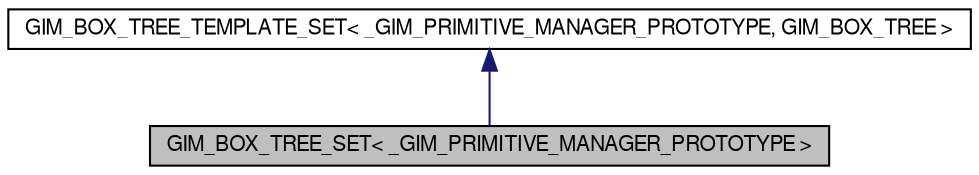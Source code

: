 digraph G
{
  bgcolor="transparent";
  edge [fontname="FreeSans",fontsize=10,labelfontname="FreeSans",labelfontsize=10];
  node [fontname="FreeSans",fontsize=10,shape=record];
  Node1 [label="GIM_BOX_TREE_SET\< _GIM_PRIMITIVE_MANAGER_PROTOTYPE \>",height=0.2,width=0.4,color="black", fillcolor="grey75", style="filled" fontcolor="black"];
  Node2 -> Node1 [dir=back,color="midnightblue",fontsize=10,style="solid"];
  Node2 [label="GIM_BOX_TREE_TEMPLATE_SET\< _GIM_PRIMITIVE_MANAGER_PROTOTYPE, GIM_BOX_TREE \>",height=0.2,width=0.4,color="black",URL="$class_g_i_m___b_o_x___t_r_e_e___t_e_m_p_l_a_t_e___s_e_t.html"];
}
